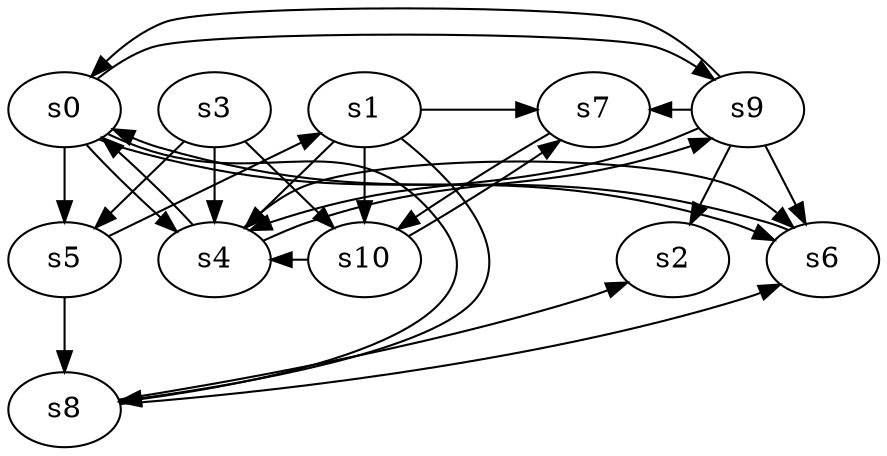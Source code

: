 digraph game_0908_complex_11 {
    s0 [name="s0", player=0];
    s1 [name="s1", player=0];
    s2 [name="s2", player=0];
    s3 [name="s3", player=1];
    s4 [name="s4", player=1, target=1];
    s5 [name="s5", player=1];
    s6 [name="s6", player=0, target=1];
    s7 [name="s7", player=1, target=1];
    s8 [name="s8", player=1, target=1];
    s9 [name="s9", player=0, target=1];
    s10 [name="s10", player=1];

    s0 -> s4 [constraint="time % 5 == 1"];
    s0 -> s5;
    s0 -> s6 [constraint="time % 4 == 3"];
    s0 -> s8 [constraint="time % 4 == 3"];
    s0 -> s9 [constraint="!(time % 6 == 0)"];
    s1 -> s4 [constraint="time % 8 == 6"];
    s1 -> s7 [constraint="time % 4 == 2 || time % 5 == 2"];
    s1 -> s8 [constraint="time % 3 == 2 && time % 4 == 0"];
    s1 -> s10;
    s3 -> s4;
    s3 -> s5;
    s3 -> s10 [constraint="time % 6 == 4"];
    s4 -> s0 [constraint="time % 2 == 1"];
    s4 -> s6 [constraint="time == 7 || time == 8 || time == 10 || time == 13 || time == 14"];
    s4 -> s9 [constraint="!(time % 4 == 0)"];
    s5 -> s1 [constraint="time % 7 == 5"];
    s5 -> s8;
    s6 -> s0 [constraint="time % 5 == 2 || time % 4 == 1"];
    s7 -> s10 [constraint="time % 4 == 0 || time % 3 == 1"];
    s8 -> s2 [constraint="time % 4 == 2 && time % 4 == 3"];
    s8 -> s6 [constraint="time % 6 == 3"];
    s9 -> s0 [constraint="time % 3 == 2 && time % 3 == 0"];
    s9 -> s2;
    s9 -> s4 [constraint="time % 8 == 4"];
    s9 -> s6;
    s9 -> s7 [constraint="!(time % 2 == 0)"];
    s10 -> s4 [constraint="time % 2 == 1 && time % 3 == 0"];
    s10 -> s7 [constraint="time % 3 == 2"];
}
